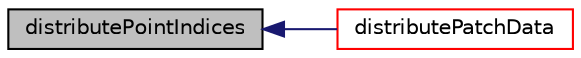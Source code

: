 digraph "distributePointIndices"
{
  bgcolor="transparent";
  edge [fontname="Helvetica",fontsize="10",labelfontname="Helvetica",labelfontsize="10"];
  node [fontname="Helvetica",fontsize="10",shape=record];
  rankdir="LR";
  Node1 [label="distributePointIndices",height=0.2,width=0.4,color="black", fillcolor="grey75", style="filled", fontcolor="black"];
  Node1 -> Node2 [dir="back",color="midnightblue",fontsize="10",style="solid",fontname="Helvetica"];
  Node2 [label="distributePatchData",height=0.2,width=0.4,color="red",URL="$a01433.html#a91e5b89db099700a72284f452caa00aa",tooltip="Distribute list of patch data. "];
}
